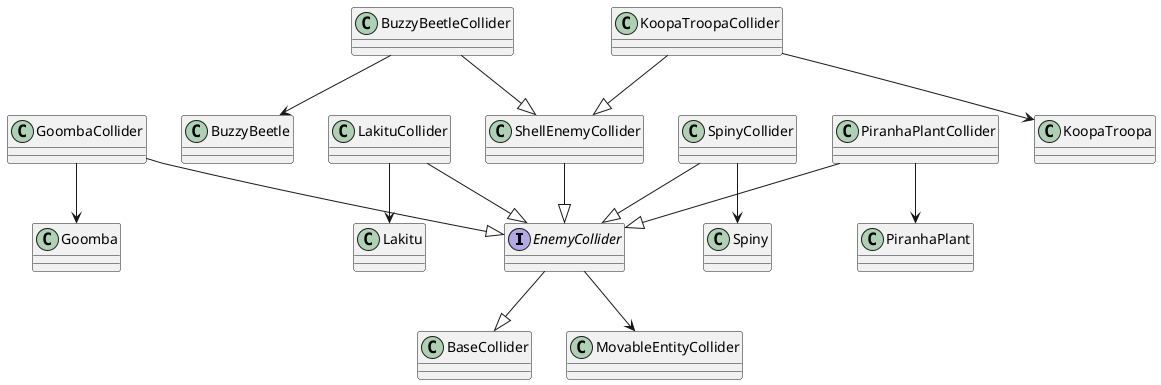 @startuml Enemies

interface EnemyCollider

BuzzyBeetleCollider --|> ShellEnemyCollider
BuzzyBeetleCollider --> BuzzyBeetle

EnemyCollider --|> BaseCollider 
EnemyCollider --> MovableEntityCollider

GoombaCollider --|> EnemyCollider
GoombaCollider --> Goomba

KoopaTroopaCollider --|> ShellEnemyCollider
KoopaTroopaCollider --> KoopaTroopa

LakituCollider --|> EnemyCollider
LakituCollider --> Lakitu

SpinyCollider --|> EnemyCollider
SpinyCollider --> Spiny

PiranhaPlantCollider --|> EnemyCollider
PiranhaPlantCollider --> PiranhaPlant

ShellEnemyCollider --|> EnemyCollider

@enduml
